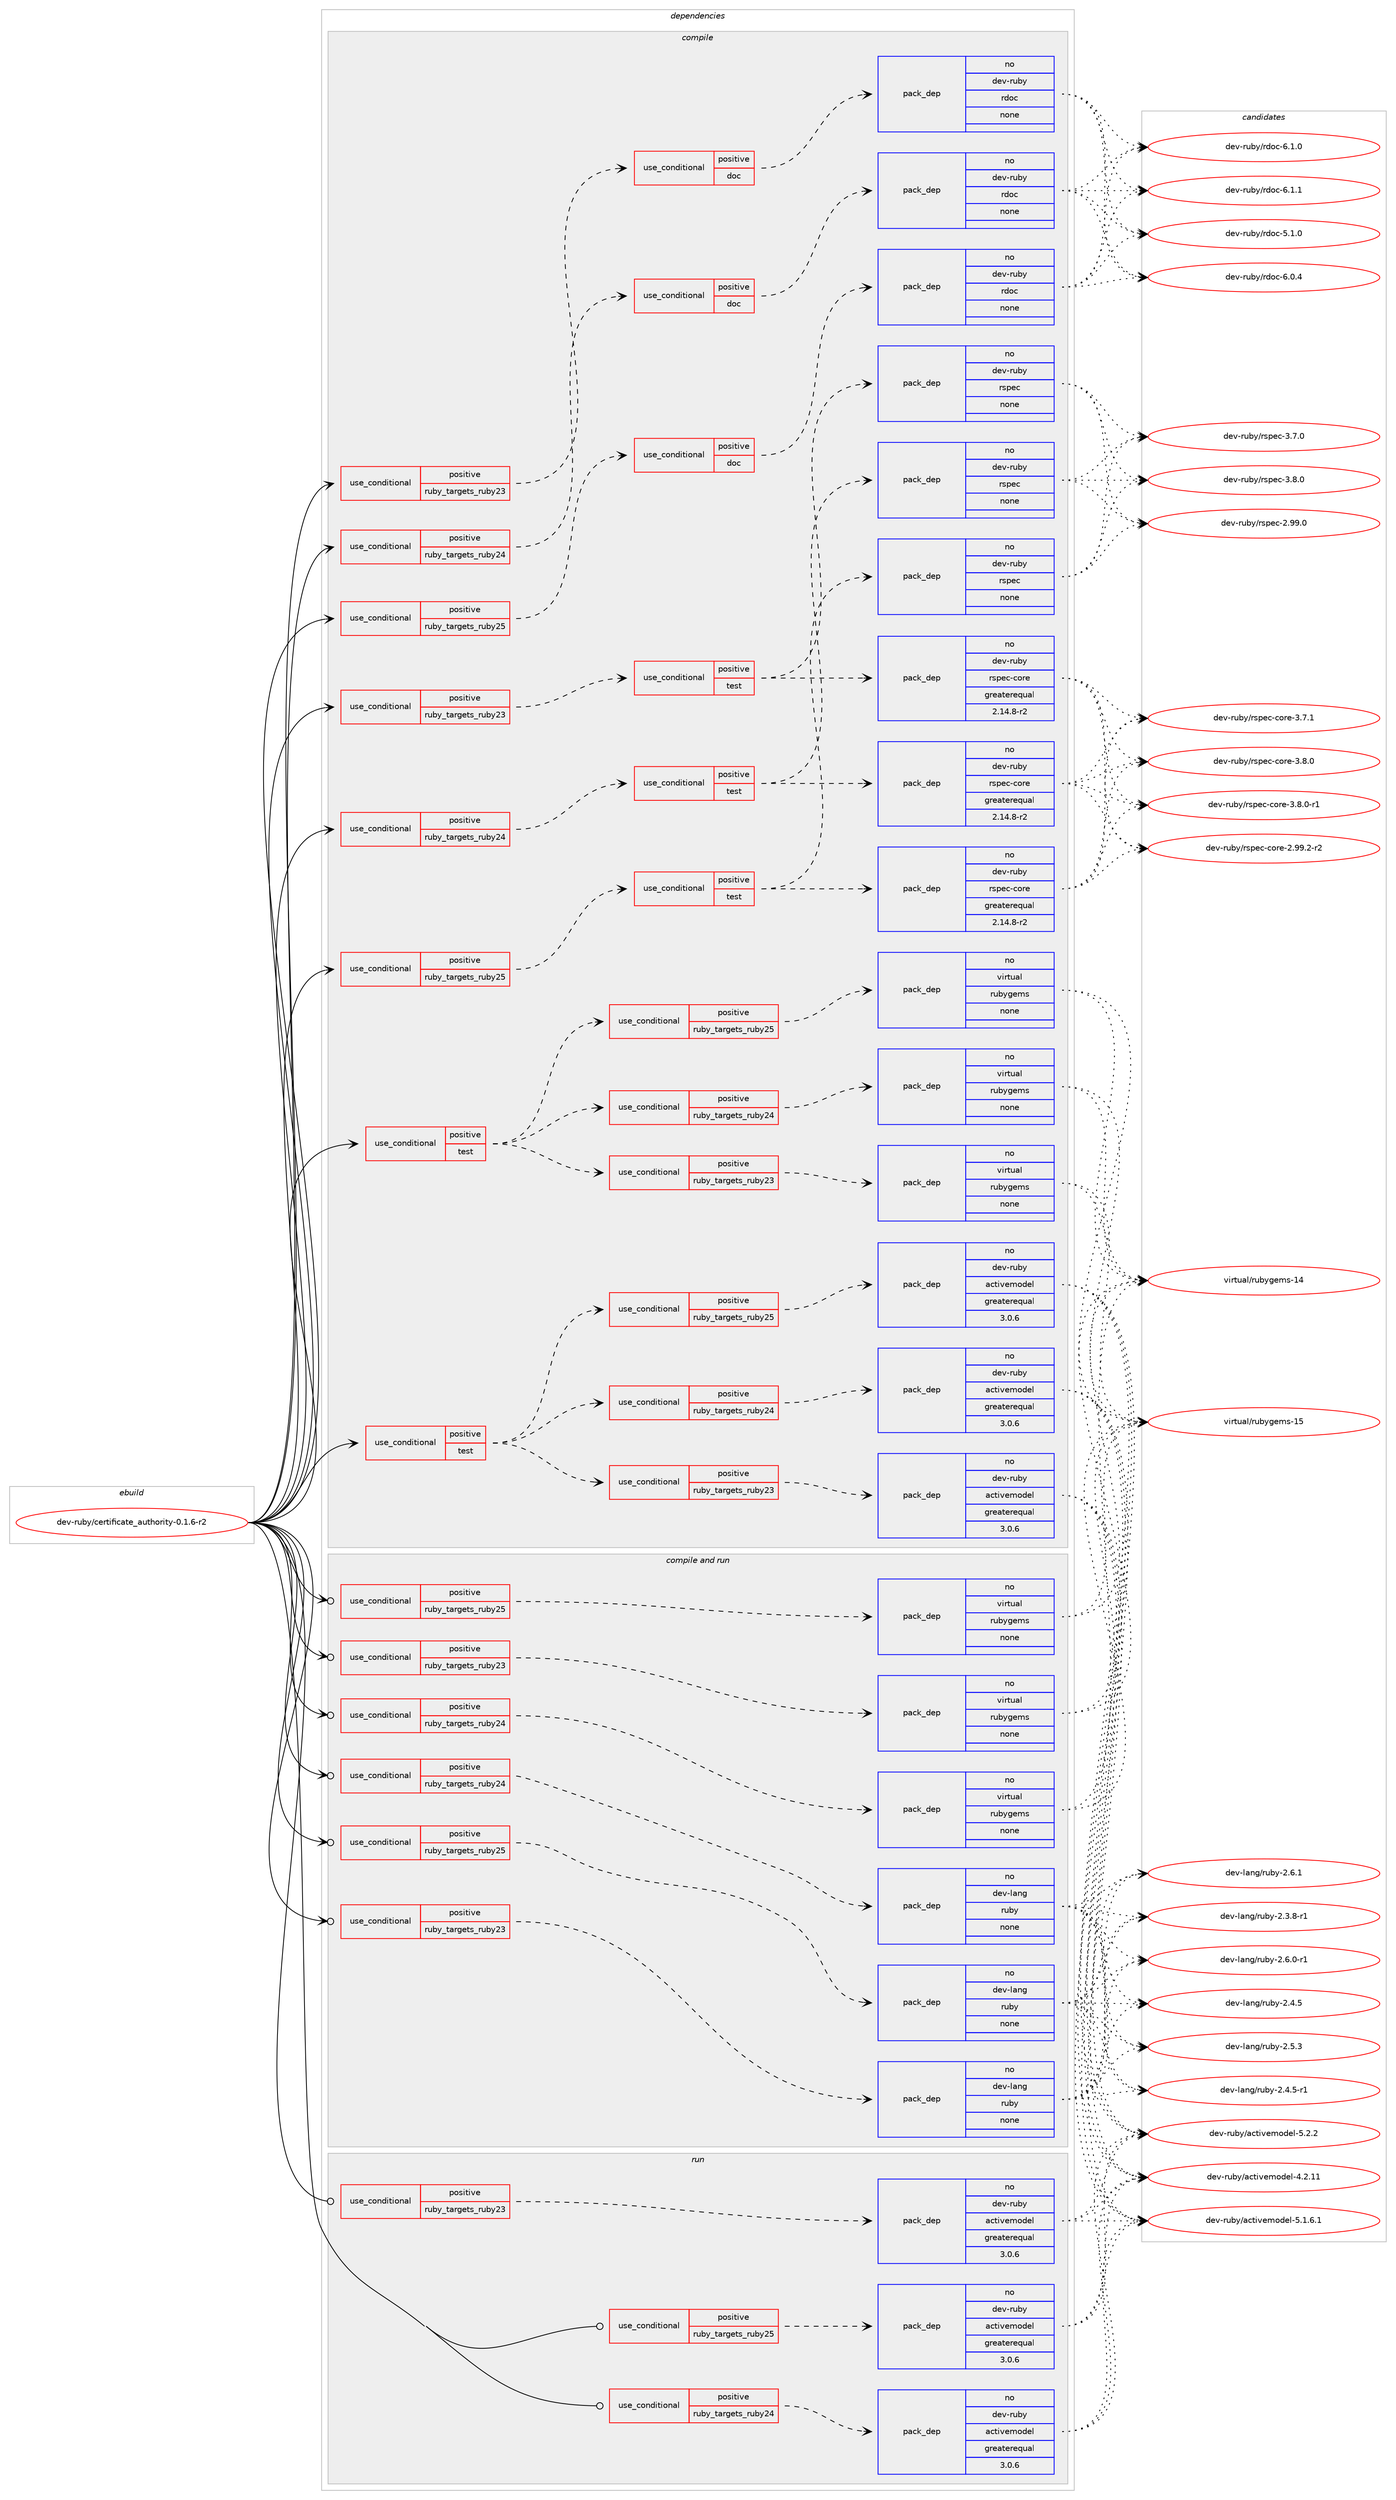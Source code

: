 digraph prolog {

# *************
# Graph options
# *************

newrank=true;
concentrate=true;
compound=true;
graph [rankdir=LR,fontname=Helvetica,fontsize=10,ranksep=1.5];#, ranksep=2.5, nodesep=0.2];
edge  [arrowhead=vee];
node  [fontname=Helvetica,fontsize=10];

# **********
# The ebuild
# **********

subgraph cluster_leftcol {
color=gray;
rank=same;
label=<<i>ebuild</i>>;
id [label="dev-ruby/certificate_authority-0.1.6-r2", color=red, width=4, href="../dev-ruby/certificate_authority-0.1.6-r2.svg"];
}

# ****************
# The dependencies
# ****************

subgraph cluster_midcol {
color=gray;
label=<<i>dependencies</i>>;
subgraph cluster_compile {
fillcolor="#eeeeee";
style=filled;
label=<<i>compile</i>>;
subgraph cond396078 {
dependency1486409 [label=<<TABLE BORDER="0" CELLBORDER="1" CELLSPACING="0" CELLPADDING="4"><TR><TD ROWSPAN="3" CELLPADDING="10">use_conditional</TD></TR><TR><TD>positive</TD></TR><TR><TD>ruby_targets_ruby23</TD></TR></TABLE>>, shape=none, color=red];
subgraph cond396079 {
dependency1486410 [label=<<TABLE BORDER="0" CELLBORDER="1" CELLSPACING="0" CELLPADDING="4"><TR><TD ROWSPAN="3" CELLPADDING="10">use_conditional</TD></TR><TR><TD>positive</TD></TR><TR><TD>doc</TD></TR></TABLE>>, shape=none, color=red];
subgraph pack1066887 {
dependency1486411 [label=<<TABLE BORDER="0" CELLBORDER="1" CELLSPACING="0" CELLPADDING="4" WIDTH="220"><TR><TD ROWSPAN="6" CELLPADDING="30">pack_dep</TD></TR><TR><TD WIDTH="110">no</TD></TR><TR><TD>dev-ruby</TD></TR><TR><TD>rdoc</TD></TR><TR><TD>none</TD></TR><TR><TD></TD></TR></TABLE>>, shape=none, color=blue];
}
dependency1486410:e -> dependency1486411:w [weight=20,style="dashed",arrowhead="vee"];
}
dependency1486409:e -> dependency1486410:w [weight=20,style="dashed",arrowhead="vee"];
}
id:e -> dependency1486409:w [weight=20,style="solid",arrowhead="vee"];
subgraph cond396080 {
dependency1486412 [label=<<TABLE BORDER="0" CELLBORDER="1" CELLSPACING="0" CELLPADDING="4"><TR><TD ROWSPAN="3" CELLPADDING="10">use_conditional</TD></TR><TR><TD>positive</TD></TR><TR><TD>ruby_targets_ruby23</TD></TR></TABLE>>, shape=none, color=red];
subgraph cond396081 {
dependency1486413 [label=<<TABLE BORDER="0" CELLBORDER="1" CELLSPACING="0" CELLPADDING="4"><TR><TD ROWSPAN="3" CELLPADDING="10">use_conditional</TD></TR><TR><TD>positive</TD></TR><TR><TD>test</TD></TR></TABLE>>, shape=none, color=red];
subgraph pack1066888 {
dependency1486414 [label=<<TABLE BORDER="0" CELLBORDER="1" CELLSPACING="0" CELLPADDING="4" WIDTH="220"><TR><TD ROWSPAN="6" CELLPADDING="30">pack_dep</TD></TR><TR><TD WIDTH="110">no</TD></TR><TR><TD>dev-ruby</TD></TR><TR><TD>rspec</TD></TR><TR><TD>none</TD></TR><TR><TD></TD></TR></TABLE>>, shape=none, color=blue];
}
dependency1486413:e -> dependency1486414:w [weight=20,style="dashed",arrowhead="vee"];
subgraph pack1066889 {
dependency1486415 [label=<<TABLE BORDER="0" CELLBORDER="1" CELLSPACING="0" CELLPADDING="4" WIDTH="220"><TR><TD ROWSPAN="6" CELLPADDING="30">pack_dep</TD></TR><TR><TD WIDTH="110">no</TD></TR><TR><TD>dev-ruby</TD></TR><TR><TD>rspec-core</TD></TR><TR><TD>greaterequal</TD></TR><TR><TD>2.14.8-r2</TD></TR></TABLE>>, shape=none, color=blue];
}
dependency1486413:e -> dependency1486415:w [weight=20,style="dashed",arrowhead="vee"];
}
dependency1486412:e -> dependency1486413:w [weight=20,style="dashed",arrowhead="vee"];
}
id:e -> dependency1486412:w [weight=20,style="solid",arrowhead="vee"];
subgraph cond396082 {
dependency1486416 [label=<<TABLE BORDER="0" CELLBORDER="1" CELLSPACING="0" CELLPADDING="4"><TR><TD ROWSPAN="3" CELLPADDING="10">use_conditional</TD></TR><TR><TD>positive</TD></TR><TR><TD>ruby_targets_ruby24</TD></TR></TABLE>>, shape=none, color=red];
subgraph cond396083 {
dependency1486417 [label=<<TABLE BORDER="0" CELLBORDER="1" CELLSPACING="0" CELLPADDING="4"><TR><TD ROWSPAN="3" CELLPADDING="10">use_conditional</TD></TR><TR><TD>positive</TD></TR><TR><TD>doc</TD></TR></TABLE>>, shape=none, color=red];
subgraph pack1066890 {
dependency1486418 [label=<<TABLE BORDER="0" CELLBORDER="1" CELLSPACING="0" CELLPADDING="4" WIDTH="220"><TR><TD ROWSPAN="6" CELLPADDING="30">pack_dep</TD></TR><TR><TD WIDTH="110">no</TD></TR><TR><TD>dev-ruby</TD></TR><TR><TD>rdoc</TD></TR><TR><TD>none</TD></TR><TR><TD></TD></TR></TABLE>>, shape=none, color=blue];
}
dependency1486417:e -> dependency1486418:w [weight=20,style="dashed",arrowhead="vee"];
}
dependency1486416:e -> dependency1486417:w [weight=20,style="dashed",arrowhead="vee"];
}
id:e -> dependency1486416:w [weight=20,style="solid",arrowhead="vee"];
subgraph cond396084 {
dependency1486419 [label=<<TABLE BORDER="0" CELLBORDER="1" CELLSPACING="0" CELLPADDING="4"><TR><TD ROWSPAN="3" CELLPADDING="10">use_conditional</TD></TR><TR><TD>positive</TD></TR><TR><TD>ruby_targets_ruby24</TD></TR></TABLE>>, shape=none, color=red];
subgraph cond396085 {
dependency1486420 [label=<<TABLE BORDER="0" CELLBORDER="1" CELLSPACING="0" CELLPADDING="4"><TR><TD ROWSPAN="3" CELLPADDING="10">use_conditional</TD></TR><TR><TD>positive</TD></TR><TR><TD>test</TD></TR></TABLE>>, shape=none, color=red];
subgraph pack1066891 {
dependency1486421 [label=<<TABLE BORDER="0" CELLBORDER="1" CELLSPACING="0" CELLPADDING="4" WIDTH="220"><TR><TD ROWSPAN="6" CELLPADDING="30">pack_dep</TD></TR><TR><TD WIDTH="110">no</TD></TR><TR><TD>dev-ruby</TD></TR><TR><TD>rspec</TD></TR><TR><TD>none</TD></TR><TR><TD></TD></TR></TABLE>>, shape=none, color=blue];
}
dependency1486420:e -> dependency1486421:w [weight=20,style="dashed",arrowhead="vee"];
subgraph pack1066892 {
dependency1486422 [label=<<TABLE BORDER="0" CELLBORDER="1" CELLSPACING="0" CELLPADDING="4" WIDTH="220"><TR><TD ROWSPAN="6" CELLPADDING="30">pack_dep</TD></TR><TR><TD WIDTH="110">no</TD></TR><TR><TD>dev-ruby</TD></TR><TR><TD>rspec-core</TD></TR><TR><TD>greaterequal</TD></TR><TR><TD>2.14.8-r2</TD></TR></TABLE>>, shape=none, color=blue];
}
dependency1486420:e -> dependency1486422:w [weight=20,style="dashed",arrowhead="vee"];
}
dependency1486419:e -> dependency1486420:w [weight=20,style="dashed",arrowhead="vee"];
}
id:e -> dependency1486419:w [weight=20,style="solid",arrowhead="vee"];
subgraph cond396086 {
dependency1486423 [label=<<TABLE BORDER="0" CELLBORDER="1" CELLSPACING="0" CELLPADDING="4"><TR><TD ROWSPAN="3" CELLPADDING="10">use_conditional</TD></TR><TR><TD>positive</TD></TR><TR><TD>ruby_targets_ruby25</TD></TR></TABLE>>, shape=none, color=red];
subgraph cond396087 {
dependency1486424 [label=<<TABLE BORDER="0" CELLBORDER="1" CELLSPACING="0" CELLPADDING="4"><TR><TD ROWSPAN="3" CELLPADDING="10">use_conditional</TD></TR><TR><TD>positive</TD></TR><TR><TD>doc</TD></TR></TABLE>>, shape=none, color=red];
subgraph pack1066893 {
dependency1486425 [label=<<TABLE BORDER="0" CELLBORDER="1" CELLSPACING="0" CELLPADDING="4" WIDTH="220"><TR><TD ROWSPAN="6" CELLPADDING="30">pack_dep</TD></TR><TR><TD WIDTH="110">no</TD></TR><TR><TD>dev-ruby</TD></TR><TR><TD>rdoc</TD></TR><TR><TD>none</TD></TR><TR><TD></TD></TR></TABLE>>, shape=none, color=blue];
}
dependency1486424:e -> dependency1486425:w [weight=20,style="dashed",arrowhead="vee"];
}
dependency1486423:e -> dependency1486424:w [weight=20,style="dashed",arrowhead="vee"];
}
id:e -> dependency1486423:w [weight=20,style="solid",arrowhead="vee"];
subgraph cond396088 {
dependency1486426 [label=<<TABLE BORDER="0" CELLBORDER="1" CELLSPACING="0" CELLPADDING="4"><TR><TD ROWSPAN="3" CELLPADDING="10">use_conditional</TD></TR><TR><TD>positive</TD></TR><TR><TD>ruby_targets_ruby25</TD></TR></TABLE>>, shape=none, color=red];
subgraph cond396089 {
dependency1486427 [label=<<TABLE BORDER="0" CELLBORDER="1" CELLSPACING="0" CELLPADDING="4"><TR><TD ROWSPAN="3" CELLPADDING="10">use_conditional</TD></TR><TR><TD>positive</TD></TR><TR><TD>test</TD></TR></TABLE>>, shape=none, color=red];
subgraph pack1066894 {
dependency1486428 [label=<<TABLE BORDER="0" CELLBORDER="1" CELLSPACING="0" CELLPADDING="4" WIDTH="220"><TR><TD ROWSPAN="6" CELLPADDING="30">pack_dep</TD></TR><TR><TD WIDTH="110">no</TD></TR><TR><TD>dev-ruby</TD></TR><TR><TD>rspec</TD></TR><TR><TD>none</TD></TR><TR><TD></TD></TR></TABLE>>, shape=none, color=blue];
}
dependency1486427:e -> dependency1486428:w [weight=20,style="dashed",arrowhead="vee"];
subgraph pack1066895 {
dependency1486429 [label=<<TABLE BORDER="0" CELLBORDER="1" CELLSPACING="0" CELLPADDING="4" WIDTH="220"><TR><TD ROWSPAN="6" CELLPADDING="30">pack_dep</TD></TR><TR><TD WIDTH="110">no</TD></TR><TR><TD>dev-ruby</TD></TR><TR><TD>rspec-core</TD></TR><TR><TD>greaterequal</TD></TR><TR><TD>2.14.8-r2</TD></TR></TABLE>>, shape=none, color=blue];
}
dependency1486427:e -> dependency1486429:w [weight=20,style="dashed",arrowhead="vee"];
}
dependency1486426:e -> dependency1486427:w [weight=20,style="dashed",arrowhead="vee"];
}
id:e -> dependency1486426:w [weight=20,style="solid",arrowhead="vee"];
subgraph cond396090 {
dependency1486430 [label=<<TABLE BORDER="0" CELLBORDER="1" CELLSPACING="0" CELLPADDING="4"><TR><TD ROWSPAN="3" CELLPADDING="10">use_conditional</TD></TR><TR><TD>positive</TD></TR><TR><TD>test</TD></TR></TABLE>>, shape=none, color=red];
subgraph cond396091 {
dependency1486431 [label=<<TABLE BORDER="0" CELLBORDER="1" CELLSPACING="0" CELLPADDING="4"><TR><TD ROWSPAN="3" CELLPADDING="10">use_conditional</TD></TR><TR><TD>positive</TD></TR><TR><TD>ruby_targets_ruby23</TD></TR></TABLE>>, shape=none, color=red];
subgraph pack1066896 {
dependency1486432 [label=<<TABLE BORDER="0" CELLBORDER="1" CELLSPACING="0" CELLPADDING="4" WIDTH="220"><TR><TD ROWSPAN="6" CELLPADDING="30">pack_dep</TD></TR><TR><TD WIDTH="110">no</TD></TR><TR><TD>dev-ruby</TD></TR><TR><TD>activemodel</TD></TR><TR><TD>greaterequal</TD></TR><TR><TD>3.0.6</TD></TR></TABLE>>, shape=none, color=blue];
}
dependency1486431:e -> dependency1486432:w [weight=20,style="dashed",arrowhead="vee"];
}
dependency1486430:e -> dependency1486431:w [weight=20,style="dashed",arrowhead="vee"];
subgraph cond396092 {
dependency1486433 [label=<<TABLE BORDER="0" CELLBORDER="1" CELLSPACING="0" CELLPADDING="4"><TR><TD ROWSPAN="3" CELLPADDING="10">use_conditional</TD></TR><TR><TD>positive</TD></TR><TR><TD>ruby_targets_ruby24</TD></TR></TABLE>>, shape=none, color=red];
subgraph pack1066897 {
dependency1486434 [label=<<TABLE BORDER="0" CELLBORDER="1" CELLSPACING="0" CELLPADDING="4" WIDTH="220"><TR><TD ROWSPAN="6" CELLPADDING="30">pack_dep</TD></TR><TR><TD WIDTH="110">no</TD></TR><TR><TD>dev-ruby</TD></TR><TR><TD>activemodel</TD></TR><TR><TD>greaterequal</TD></TR><TR><TD>3.0.6</TD></TR></TABLE>>, shape=none, color=blue];
}
dependency1486433:e -> dependency1486434:w [weight=20,style="dashed",arrowhead="vee"];
}
dependency1486430:e -> dependency1486433:w [weight=20,style="dashed",arrowhead="vee"];
subgraph cond396093 {
dependency1486435 [label=<<TABLE BORDER="0" CELLBORDER="1" CELLSPACING="0" CELLPADDING="4"><TR><TD ROWSPAN="3" CELLPADDING="10">use_conditional</TD></TR><TR><TD>positive</TD></TR><TR><TD>ruby_targets_ruby25</TD></TR></TABLE>>, shape=none, color=red];
subgraph pack1066898 {
dependency1486436 [label=<<TABLE BORDER="0" CELLBORDER="1" CELLSPACING="0" CELLPADDING="4" WIDTH="220"><TR><TD ROWSPAN="6" CELLPADDING="30">pack_dep</TD></TR><TR><TD WIDTH="110">no</TD></TR><TR><TD>dev-ruby</TD></TR><TR><TD>activemodel</TD></TR><TR><TD>greaterequal</TD></TR><TR><TD>3.0.6</TD></TR></TABLE>>, shape=none, color=blue];
}
dependency1486435:e -> dependency1486436:w [weight=20,style="dashed",arrowhead="vee"];
}
dependency1486430:e -> dependency1486435:w [weight=20,style="dashed",arrowhead="vee"];
}
id:e -> dependency1486430:w [weight=20,style="solid",arrowhead="vee"];
subgraph cond396094 {
dependency1486437 [label=<<TABLE BORDER="0" CELLBORDER="1" CELLSPACING="0" CELLPADDING="4"><TR><TD ROWSPAN="3" CELLPADDING="10">use_conditional</TD></TR><TR><TD>positive</TD></TR><TR><TD>test</TD></TR></TABLE>>, shape=none, color=red];
subgraph cond396095 {
dependency1486438 [label=<<TABLE BORDER="0" CELLBORDER="1" CELLSPACING="0" CELLPADDING="4"><TR><TD ROWSPAN="3" CELLPADDING="10">use_conditional</TD></TR><TR><TD>positive</TD></TR><TR><TD>ruby_targets_ruby23</TD></TR></TABLE>>, shape=none, color=red];
subgraph pack1066899 {
dependency1486439 [label=<<TABLE BORDER="0" CELLBORDER="1" CELLSPACING="0" CELLPADDING="4" WIDTH="220"><TR><TD ROWSPAN="6" CELLPADDING="30">pack_dep</TD></TR><TR><TD WIDTH="110">no</TD></TR><TR><TD>virtual</TD></TR><TR><TD>rubygems</TD></TR><TR><TD>none</TD></TR><TR><TD></TD></TR></TABLE>>, shape=none, color=blue];
}
dependency1486438:e -> dependency1486439:w [weight=20,style="dashed",arrowhead="vee"];
}
dependency1486437:e -> dependency1486438:w [weight=20,style="dashed",arrowhead="vee"];
subgraph cond396096 {
dependency1486440 [label=<<TABLE BORDER="0" CELLBORDER="1" CELLSPACING="0" CELLPADDING="4"><TR><TD ROWSPAN="3" CELLPADDING="10">use_conditional</TD></TR><TR><TD>positive</TD></TR><TR><TD>ruby_targets_ruby24</TD></TR></TABLE>>, shape=none, color=red];
subgraph pack1066900 {
dependency1486441 [label=<<TABLE BORDER="0" CELLBORDER="1" CELLSPACING="0" CELLPADDING="4" WIDTH="220"><TR><TD ROWSPAN="6" CELLPADDING="30">pack_dep</TD></TR><TR><TD WIDTH="110">no</TD></TR><TR><TD>virtual</TD></TR><TR><TD>rubygems</TD></TR><TR><TD>none</TD></TR><TR><TD></TD></TR></TABLE>>, shape=none, color=blue];
}
dependency1486440:e -> dependency1486441:w [weight=20,style="dashed",arrowhead="vee"];
}
dependency1486437:e -> dependency1486440:w [weight=20,style="dashed",arrowhead="vee"];
subgraph cond396097 {
dependency1486442 [label=<<TABLE BORDER="0" CELLBORDER="1" CELLSPACING="0" CELLPADDING="4"><TR><TD ROWSPAN="3" CELLPADDING="10">use_conditional</TD></TR><TR><TD>positive</TD></TR><TR><TD>ruby_targets_ruby25</TD></TR></TABLE>>, shape=none, color=red];
subgraph pack1066901 {
dependency1486443 [label=<<TABLE BORDER="0" CELLBORDER="1" CELLSPACING="0" CELLPADDING="4" WIDTH="220"><TR><TD ROWSPAN="6" CELLPADDING="30">pack_dep</TD></TR><TR><TD WIDTH="110">no</TD></TR><TR><TD>virtual</TD></TR><TR><TD>rubygems</TD></TR><TR><TD>none</TD></TR><TR><TD></TD></TR></TABLE>>, shape=none, color=blue];
}
dependency1486442:e -> dependency1486443:w [weight=20,style="dashed",arrowhead="vee"];
}
dependency1486437:e -> dependency1486442:w [weight=20,style="dashed",arrowhead="vee"];
}
id:e -> dependency1486437:w [weight=20,style="solid",arrowhead="vee"];
}
subgraph cluster_compileandrun {
fillcolor="#eeeeee";
style=filled;
label=<<i>compile and run</i>>;
subgraph cond396098 {
dependency1486444 [label=<<TABLE BORDER="0" CELLBORDER="1" CELLSPACING="0" CELLPADDING="4"><TR><TD ROWSPAN="3" CELLPADDING="10">use_conditional</TD></TR><TR><TD>positive</TD></TR><TR><TD>ruby_targets_ruby23</TD></TR></TABLE>>, shape=none, color=red];
subgraph pack1066902 {
dependency1486445 [label=<<TABLE BORDER="0" CELLBORDER="1" CELLSPACING="0" CELLPADDING="4" WIDTH="220"><TR><TD ROWSPAN="6" CELLPADDING="30">pack_dep</TD></TR><TR><TD WIDTH="110">no</TD></TR><TR><TD>dev-lang</TD></TR><TR><TD>ruby</TD></TR><TR><TD>none</TD></TR><TR><TD></TD></TR></TABLE>>, shape=none, color=blue];
}
dependency1486444:e -> dependency1486445:w [weight=20,style="dashed",arrowhead="vee"];
}
id:e -> dependency1486444:w [weight=20,style="solid",arrowhead="odotvee"];
subgraph cond396099 {
dependency1486446 [label=<<TABLE BORDER="0" CELLBORDER="1" CELLSPACING="0" CELLPADDING="4"><TR><TD ROWSPAN="3" CELLPADDING="10">use_conditional</TD></TR><TR><TD>positive</TD></TR><TR><TD>ruby_targets_ruby23</TD></TR></TABLE>>, shape=none, color=red];
subgraph pack1066903 {
dependency1486447 [label=<<TABLE BORDER="0" CELLBORDER="1" CELLSPACING="0" CELLPADDING="4" WIDTH="220"><TR><TD ROWSPAN="6" CELLPADDING="30">pack_dep</TD></TR><TR><TD WIDTH="110">no</TD></TR><TR><TD>virtual</TD></TR><TR><TD>rubygems</TD></TR><TR><TD>none</TD></TR><TR><TD></TD></TR></TABLE>>, shape=none, color=blue];
}
dependency1486446:e -> dependency1486447:w [weight=20,style="dashed",arrowhead="vee"];
}
id:e -> dependency1486446:w [weight=20,style="solid",arrowhead="odotvee"];
subgraph cond396100 {
dependency1486448 [label=<<TABLE BORDER="0" CELLBORDER="1" CELLSPACING="0" CELLPADDING="4"><TR><TD ROWSPAN="3" CELLPADDING="10">use_conditional</TD></TR><TR><TD>positive</TD></TR><TR><TD>ruby_targets_ruby24</TD></TR></TABLE>>, shape=none, color=red];
subgraph pack1066904 {
dependency1486449 [label=<<TABLE BORDER="0" CELLBORDER="1" CELLSPACING="0" CELLPADDING="4" WIDTH="220"><TR><TD ROWSPAN="6" CELLPADDING="30">pack_dep</TD></TR><TR><TD WIDTH="110">no</TD></TR><TR><TD>dev-lang</TD></TR><TR><TD>ruby</TD></TR><TR><TD>none</TD></TR><TR><TD></TD></TR></TABLE>>, shape=none, color=blue];
}
dependency1486448:e -> dependency1486449:w [weight=20,style="dashed",arrowhead="vee"];
}
id:e -> dependency1486448:w [weight=20,style="solid",arrowhead="odotvee"];
subgraph cond396101 {
dependency1486450 [label=<<TABLE BORDER="0" CELLBORDER="1" CELLSPACING="0" CELLPADDING="4"><TR><TD ROWSPAN="3" CELLPADDING="10">use_conditional</TD></TR><TR><TD>positive</TD></TR><TR><TD>ruby_targets_ruby24</TD></TR></TABLE>>, shape=none, color=red];
subgraph pack1066905 {
dependency1486451 [label=<<TABLE BORDER="0" CELLBORDER="1" CELLSPACING="0" CELLPADDING="4" WIDTH="220"><TR><TD ROWSPAN="6" CELLPADDING="30">pack_dep</TD></TR><TR><TD WIDTH="110">no</TD></TR><TR><TD>virtual</TD></TR><TR><TD>rubygems</TD></TR><TR><TD>none</TD></TR><TR><TD></TD></TR></TABLE>>, shape=none, color=blue];
}
dependency1486450:e -> dependency1486451:w [weight=20,style="dashed",arrowhead="vee"];
}
id:e -> dependency1486450:w [weight=20,style="solid",arrowhead="odotvee"];
subgraph cond396102 {
dependency1486452 [label=<<TABLE BORDER="0" CELLBORDER="1" CELLSPACING="0" CELLPADDING="4"><TR><TD ROWSPAN="3" CELLPADDING="10">use_conditional</TD></TR><TR><TD>positive</TD></TR><TR><TD>ruby_targets_ruby25</TD></TR></TABLE>>, shape=none, color=red];
subgraph pack1066906 {
dependency1486453 [label=<<TABLE BORDER="0" CELLBORDER="1" CELLSPACING="0" CELLPADDING="4" WIDTH="220"><TR><TD ROWSPAN="6" CELLPADDING="30">pack_dep</TD></TR><TR><TD WIDTH="110">no</TD></TR><TR><TD>dev-lang</TD></TR><TR><TD>ruby</TD></TR><TR><TD>none</TD></TR><TR><TD></TD></TR></TABLE>>, shape=none, color=blue];
}
dependency1486452:e -> dependency1486453:w [weight=20,style="dashed",arrowhead="vee"];
}
id:e -> dependency1486452:w [weight=20,style="solid",arrowhead="odotvee"];
subgraph cond396103 {
dependency1486454 [label=<<TABLE BORDER="0" CELLBORDER="1" CELLSPACING="0" CELLPADDING="4"><TR><TD ROWSPAN="3" CELLPADDING="10">use_conditional</TD></TR><TR><TD>positive</TD></TR><TR><TD>ruby_targets_ruby25</TD></TR></TABLE>>, shape=none, color=red];
subgraph pack1066907 {
dependency1486455 [label=<<TABLE BORDER="0" CELLBORDER="1" CELLSPACING="0" CELLPADDING="4" WIDTH="220"><TR><TD ROWSPAN="6" CELLPADDING="30">pack_dep</TD></TR><TR><TD WIDTH="110">no</TD></TR><TR><TD>virtual</TD></TR><TR><TD>rubygems</TD></TR><TR><TD>none</TD></TR><TR><TD></TD></TR></TABLE>>, shape=none, color=blue];
}
dependency1486454:e -> dependency1486455:w [weight=20,style="dashed",arrowhead="vee"];
}
id:e -> dependency1486454:w [weight=20,style="solid",arrowhead="odotvee"];
}
subgraph cluster_run {
fillcolor="#eeeeee";
style=filled;
label=<<i>run</i>>;
subgraph cond396104 {
dependency1486456 [label=<<TABLE BORDER="0" CELLBORDER="1" CELLSPACING="0" CELLPADDING="4"><TR><TD ROWSPAN="3" CELLPADDING="10">use_conditional</TD></TR><TR><TD>positive</TD></TR><TR><TD>ruby_targets_ruby23</TD></TR></TABLE>>, shape=none, color=red];
subgraph pack1066908 {
dependency1486457 [label=<<TABLE BORDER="0" CELLBORDER="1" CELLSPACING="0" CELLPADDING="4" WIDTH="220"><TR><TD ROWSPAN="6" CELLPADDING="30">pack_dep</TD></TR><TR><TD WIDTH="110">no</TD></TR><TR><TD>dev-ruby</TD></TR><TR><TD>activemodel</TD></TR><TR><TD>greaterequal</TD></TR><TR><TD>3.0.6</TD></TR></TABLE>>, shape=none, color=blue];
}
dependency1486456:e -> dependency1486457:w [weight=20,style="dashed",arrowhead="vee"];
}
id:e -> dependency1486456:w [weight=20,style="solid",arrowhead="odot"];
subgraph cond396105 {
dependency1486458 [label=<<TABLE BORDER="0" CELLBORDER="1" CELLSPACING="0" CELLPADDING="4"><TR><TD ROWSPAN="3" CELLPADDING="10">use_conditional</TD></TR><TR><TD>positive</TD></TR><TR><TD>ruby_targets_ruby24</TD></TR></TABLE>>, shape=none, color=red];
subgraph pack1066909 {
dependency1486459 [label=<<TABLE BORDER="0" CELLBORDER="1" CELLSPACING="0" CELLPADDING="4" WIDTH="220"><TR><TD ROWSPAN="6" CELLPADDING="30">pack_dep</TD></TR><TR><TD WIDTH="110">no</TD></TR><TR><TD>dev-ruby</TD></TR><TR><TD>activemodel</TD></TR><TR><TD>greaterequal</TD></TR><TR><TD>3.0.6</TD></TR></TABLE>>, shape=none, color=blue];
}
dependency1486458:e -> dependency1486459:w [weight=20,style="dashed",arrowhead="vee"];
}
id:e -> dependency1486458:w [weight=20,style="solid",arrowhead="odot"];
subgraph cond396106 {
dependency1486460 [label=<<TABLE BORDER="0" CELLBORDER="1" CELLSPACING="0" CELLPADDING="4"><TR><TD ROWSPAN="3" CELLPADDING="10">use_conditional</TD></TR><TR><TD>positive</TD></TR><TR><TD>ruby_targets_ruby25</TD></TR></TABLE>>, shape=none, color=red];
subgraph pack1066910 {
dependency1486461 [label=<<TABLE BORDER="0" CELLBORDER="1" CELLSPACING="0" CELLPADDING="4" WIDTH="220"><TR><TD ROWSPAN="6" CELLPADDING="30">pack_dep</TD></TR><TR><TD WIDTH="110">no</TD></TR><TR><TD>dev-ruby</TD></TR><TR><TD>activemodel</TD></TR><TR><TD>greaterequal</TD></TR><TR><TD>3.0.6</TD></TR></TABLE>>, shape=none, color=blue];
}
dependency1486460:e -> dependency1486461:w [weight=20,style="dashed",arrowhead="vee"];
}
id:e -> dependency1486460:w [weight=20,style="solid",arrowhead="odot"];
}
}

# **************
# The candidates
# **************

subgraph cluster_choices {
rank=same;
color=gray;
label=<<i>candidates</i>>;

subgraph choice1066887 {
color=black;
nodesep=1;
choice10010111845114117981214711410011199455346494648 [label="dev-ruby/rdoc-5.1.0", color=red, width=4,href="../dev-ruby/rdoc-5.1.0.svg"];
choice10010111845114117981214711410011199455446484652 [label="dev-ruby/rdoc-6.0.4", color=red, width=4,href="../dev-ruby/rdoc-6.0.4.svg"];
choice10010111845114117981214711410011199455446494648 [label="dev-ruby/rdoc-6.1.0", color=red, width=4,href="../dev-ruby/rdoc-6.1.0.svg"];
choice10010111845114117981214711410011199455446494649 [label="dev-ruby/rdoc-6.1.1", color=red, width=4,href="../dev-ruby/rdoc-6.1.1.svg"];
dependency1486411:e -> choice10010111845114117981214711410011199455346494648:w [style=dotted,weight="100"];
dependency1486411:e -> choice10010111845114117981214711410011199455446484652:w [style=dotted,weight="100"];
dependency1486411:e -> choice10010111845114117981214711410011199455446494648:w [style=dotted,weight="100"];
dependency1486411:e -> choice10010111845114117981214711410011199455446494649:w [style=dotted,weight="100"];
}
subgraph choice1066888 {
color=black;
nodesep=1;
choice1001011184511411798121471141151121019945504657574648 [label="dev-ruby/rspec-2.99.0", color=red, width=4,href="../dev-ruby/rspec-2.99.0.svg"];
choice10010111845114117981214711411511210199455146554648 [label="dev-ruby/rspec-3.7.0", color=red, width=4,href="../dev-ruby/rspec-3.7.0.svg"];
choice10010111845114117981214711411511210199455146564648 [label="dev-ruby/rspec-3.8.0", color=red, width=4,href="../dev-ruby/rspec-3.8.0.svg"];
dependency1486414:e -> choice1001011184511411798121471141151121019945504657574648:w [style=dotted,weight="100"];
dependency1486414:e -> choice10010111845114117981214711411511210199455146554648:w [style=dotted,weight="100"];
dependency1486414:e -> choice10010111845114117981214711411511210199455146564648:w [style=dotted,weight="100"];
}
subgraph choice1066889 {
color=black;
nodesep=1;
choice100101118451141179812147114115112101994599111114101455046575746504511450 [label="dev-ruby/rspec-core-2.99.2-r2", color=red, width=4,href="../dev-ruby/rspec-core-2.99.2-r2.svg"];
choice100101118451141179812147114115112101994599111114101455146554649 [label="dev-ruby/rspec-core-3.7.1", color=red, width=4,href="../dev-ruby/rspec-core-3.7.1.svg"];
choice100101118451141179812147114115112101994599111114101455146564648 [label="dev-ruby/rspec-core-3.8.0", color=red, width=4,href="../dev-ruby/rspec-core-3.8.0.svg"];
choice1001011184511411798121471141151121019945991111141014551465646484511449 [label="dev-ruby/rspec-core-3.8.0-r1", color=red, width=4,href="../dev-ruby/rspec-core-3.8.0-r1.svg"];
dependency1486415:e -> choice100101118451141179812147114115112101994599111114101455046575746504511450:w [style=dotted,weight="100"];
dependency1486415:e -> choice100101118451141179812147114115112101994599111114101455146554649:w [style=dotted,weight="100"];
dependency1486415:e -> choice100101118451141179812147114115112101994599111114101455146564648:w [style=dotted,weight="100"];
dependency1486415:e -> choice1001011184511411798121471141151121019945991111141014551465646484511449:w [style=dotted,weight="100"];
}
subgraph choice1066890 {
color=black;
nodesep=1;
choice10010111845114117981214711410011199455346494648 [label="dev-ruby/rdoc-5.1.0", color=red, width=4,href="../dev-ruby/rdoc-5.1.0.svg"];
choice10010111845114117981214711410011199455446484652 [label="dev-ruby/rdoc-6.0.4", color=red, width=4,href="../dev-ruby/rdoc-6.0.4.svg"];
choice10010111845114117981214711410011199455446494648 [label="dev-ruby/rdoc-6.1.0", color=red, width=4,href="../dev-ruby/rdoc-6.1.0.svg"];
choice10010111845114117981214711410011199455446494649 [label="dev-ruby/rdoc-6.1.1", color=red, width=4,href="../dev-ruby/rdoc-6.1.1.svg"];
dependency1486418:e -> choice10010111845114117981214711410011199455346494648:w [style=dotted,weight="100"];
dependency1486418:e -> choice10010111845114117981214711410011199455446484652:w [style=dotted,weight="100"];
dependency1486418:e -> choice10010111845114117981214711410011199455446494648:w [style=dotted,weight="100"];
dependency1486418:e -> choice10010111845114117981214711410011199455446494649:w [style=dotted,weight="100"];
}
subgraph choice1066891 {
color=black;
nodesep=1;
choice1001011184511411798121471141151121019945504657574648 [label="dev-ruby/rspec-2.99.0", color=red, width=4,href="../dev-ruby/rspec-2.99.0.svg"];
choice10010111845114117981214711411511210199455146554648 [label="dev-ruby/rspec-3.7.0", color=red, width=4,href="../dev-ruby/rspec-3.7.0.svg"];
choice10010111845114117981214711411511210199455146564648 [label="dev-ruby/rspec-3.8.0", color=red, width=4,href="../dev-ruby/rspec-3.8.0.svg"];
dependency1486421:e -> choice1001011184511411798121471141151121019945504657574648:w [style=dotted,weight="100"];
dependency1486421:e -> choice10010111845114117981214711411511210199455146554648:w [style=dotted,weight="100"];
dependency1486421:e -> choice10010111845114117981214711411511210199455146564648:w [style=dotted,weight="100"];
}
subgraph choice1066892 {
color=black;
nodesep=1;
choice100101118451141179812147114115112101994599111114101455046575746504511450 [label="dev-ruby/rspec-core-2.99.2-r2", color=red, width=4,href="../dev-ruby/rspec-core-2.99.2-r2.svg"];
choice100101118451141179812147114115112101994599111114101455146554649 [label="dev-ruby/rspec-core-3.7.1", color=red, width=4,href="../dev-ruby/rspec-core-3.7.1.svg"];
choice100101118451141179812147114115112101994599111114101455146564648 [label="dev-ruby/rspec-core-3.8.0", color=red, width=4,href="../dev-ruby/rspec-core-3.8.0.svg"];
choice1001011184511411798121471141151121019945991111141014551465646484511449 [label="dev-ruby/rspec-core-3.8.0-r1", color=red, width=4,href="../dev-ruby/rspec-core-3.8.0-r1.svg"];
dependency1486422:e -> choice100101118451141179812147114115112101994599111114101455046575746504511450:w [style=dotted,weight="100"];
dependency1486422:e -> choice100101118451141179812147114115112101994599111114101455146554649:w [style=dotted,weight="100"];
dependency1486422:e -> choice100101118451141179812147114115112101994599111114101455146564648:w [style=dotted,weight="100"];
dependency1486422:e -> choice1001011184511411798121471141151121019945991111141014551465646484511449:w [style=dotted,weight="100"];
}
subgraph choice1066893 {
color=black;
nodesep=1;
choice10010111845114117981214711410011199455346494648 [label="dev-ruby/rdoc-5.1.0", color=red, width=4,href="../dev-ruby/rdoc-5.1.0.svg"];
choice10010111845114117981214711410011199455446484652 [label="dev-ruby/rdoc-6.0.4", color=red, width=4,href="../dev-ruby/rdoc-6.0.4.svg"];
choice10010111845114117981214711410011199455446494648 [label="dev-ruby/rdoc-6.1.0", color=red, width=4,href="../dev-ruby/rdoc-6.1.0.svg"];
choice10010111845114117981214711410011199455446494649 [label="dev-ruby/rdoc-6.1.1", color=red, width=4,href="../dev-ruby/rdoc-6.1.1.svg"];
dependency1486425:e -> choice10010111845114117981214711410011199455346494648:w [style=dotted,weight="100"];
dependency1486425:e -> choice10010111845114117981214711410011199455446484652:w [style=dotted,weight="100"];
dependency1486425:e -> choice10010111845114117981214711410011199455446494648:w [style=dotted,weight="100"];
dependency1486425:e -> choice10010111845114117981214711410011199455446494649:w [style=dotted,weight="100"];
}
subgraph choice1066894 {
color=black;
nodesep=1;
choice1001011184511411798121471141151121019945504657574648 [label="dev-ruby/rspec-2.99.0", color=red, width=4,href="../dev-ruby/rspec-2.99.0.svg"];
choice10010111845114117981214711411511210199455146554648 [label="dev-ruby/rspec-3.7.0", color=red, width=4,href="../dev-ruby/rspec-3.7.0.svg"];
choice10010111845114117981214711411511210199455146564648 [label="dev-ruby/rspec-3.8.0", color=red, width=4,href="../dev-ruby/rspec-3.8.0.svg"];
dependency1486428:e -> choice1001011184511411798121471141151121019945504657574648:w [style=dotted,weight="100"];
dependency1486428:e -> choice10010111845114117981214711411511210199455146554648:w [style=dotted,weight="100"];
dependency1486428:e -> choice10010111845114117981214711411511210199455146564648:w [style=dotted,weight="100"];
}
subgraph choice1066895 {
color=black;
nodesep=1;
choice100101118451141179812147114115112101994599111114101455046575746504511450 [label="dev-ruby/rspec-core-2.99.2-r2", color=red, width=4,href="../dev-ruby/rspec-core-2.99.2-r2.svg"];
choice100101118451141179812147114115112101994599111114101455146554649 [label="dev-ruby/rspec-core-3.7.1", color=red, width=4,href="../dev-ruby/rspec-core-3.7.1.svg"];
choice100101118451141179812147114115112101994599111114101455146564648 [label="dev-ruby/rspec-core-3.8.0", color=red, width=4,href="../dev-ruby/rspec-core-3.8.0.svg"];
choice1001011184511411798121471141151121019945991111141014551465646484511449 [label="dev-ruby/rspec-core-3.8.0-r1", color=red, width=4,href="../dev-ruby/rspec-core-3.8.0-r1.svg"];
dependency1486429:e -> choice100101118451141179812147114115112101994599111114101455046575746504511450:w [style=dotted,weight="100"];
dependency1486429:e -> choice100101118451141179812147114115112101994599111114101455146554649:w [style=dotted,weight="100"];
dependency1486429:e -> choice100101118451141179812147114115112101994599111114101455146564648:w [style=dotted,weight="100"];
dependency1486429:e -> choice1001011184511411798121471141151121019945991111141014551465646484511449:w [style=dotted,weight="100"];
}
subgraph choice1066896 {
color=black;
nodesep=1;
choice100101118451141179812147979911610511810110911110010110845524650464949 [label="dev-ruby/activemodel-4.2.11", color=red, width=4,href="../dev-ruby/activemodel-4.2.11.svg"];
choice10010111845114117981214797991161051181011091111001011084553464946544649 [label="dev-ruby/activemodel-5.1.6.1", color=red, width=4,href="../dev-ruby/activemodel-5.1.6.1.svg"];
choice1001011184511411798121479799116105118101109111100101108455346504650 [label="dev-ruby/activemodel-5.2.2", color=red, width=4,href="../dev-ruby/activemodel-5.2.2.svg"];
dependency1486432:e -> choice100101118451141179812147979911610511810110911110010110845524650464949:w [style=dotted,weight="100"];
dependency1486432:e -> choice10010111845114117981214797991161051181011091111001011084553464946544649:w [style=dotted,weight="100"];
dependency1486432:e -> choice1001011184511411798121479799116105118101109111100101108455346504650:w [style=dotted,weight="100"];
}
subgraph choice1066897 {
color=black;
nodesep=1;
choice100101118451141179812147979911610511810110911110010110845524650464949 [label="dev-ruby/activemodel-4.2.11", color=red, width=4,href="../dev-ruby/activemodel-4.2.11.svg"];
choice10010111845114117981214797991161051181011091111001011084553464946544649 [label="dev-ruby/activemodel-5.1.6.1", color=red, width=4,href="../dev-ruby/activemodel-5.1.6.1.svg"];
choice1001011184511411798121479799116105118101109111100101108455346504650 [label="dev-ruby/activemodel-5.2.2", color=red, width=4,href="../dev-ruby/activemodel-5.2.2.svg"];
dependency1486434:e -> choice100101118451141179812147979911610511810110911110010110845524650464949:w [style=dotted,weight="100"];
dependency1486434:e -> choice10010111845114117981214797991161051181011091111001011084553464946544649:w [style=dotted,weight="100"];
dependency1486434:e -> choice1001011184511411798121479799116105118101109111100101108455346504650:w [style=dotted,weight="100"];
}
subgraph choice1066898 {
color=black;
nodesep=1;
choice100101118451141179812147979911610511810110911110010110845524650464949 [label="dev-ruby/activemodel-4.2.11", color=red, width=4,href="../dev-ruby/activemodel-4.2.11.svg"];
choice10010111845114117981214797991161051181011091111001011084553464946544649 [label="dev-ruby/activemodel-5.1.6.1", color=red, width=4,href="../dev-ruby/activemodel-5.1.6.1.svg"];
choice1001011184511411798121479799116105118101109111100101108455346504650 [label="dev-ruby/activemodel-5.2.2", color=red, width=4,href="../dev-ruby/activemodel-5.2.2.svg"];
dependency1486436:e -> choice100101118451141179812147979911610511810110911110010110845524650464949:w [style=dotted,weight="100"];
dependency1486436:e -> choice10010111845114117981214797991161051181011091111001011084553464946544649:w [style=dotted,weight="100"];
dependency1486436:e -> choice1001011184511411798121479799116105118101109111100101108455346504650:w [style=dotted,weight="100"];
}
subgraph choice1066899 {
color=black;
nodesep=1;
choice118105114116117971084711411798121103101109115454952 [label="virtual/rubygems-14", color=red, width=4,href="../virtual/rubygems-14.svg"];
choice118105114116117971084711411798121103101109115454953 [label="virtual/rubygems-15", color=red, width=4,href="../virtual/rubygems-15.svg"];
dependency1486439:e -> choice118105114116117971084711411798121103101109115454952:w [style=dotted,weight="100"];
dependency1486439:e -> choice118105114116117971084711411798121103101109115454953:w [style=dotted,weight="100"];
}
subgraph choice1066900 {
color=black;
nodesep=1;
choice118105114116117971084711411798121103101109115454952 [label="virtual/rubygems-14", color=red, width=4,href="../virtual/rubygems-14.svg"];
choice118105114116117971084711411798121103101109115454953 [label="virtual/rubygems-15", color=red, width=4,href="../virtual/rubygems-15.svg"];
dependency1486441:e -> choice118105114116117971084711411798121103101109115454952:w [style=dotted,weight="100"];
dependency1486441:e -> choice118105114116117971084711411798121103101109115454953:w [style=dotted,weight="100"];
}
subgraph choice1066901 {
color=black;
nodesep=1;
choice118105114116117971084711411798121103101109115454952 [label="virtual/rubygems-14", color=red, width=4,href="../virtual/rubygems-14.svg"];
choice118105114116117971084711411798121103101109115454953 [label="virtual/rubygems-15", color=red, width=4,href="../virtual/rubygems-15.svg"];
dependency1486443:e -> choice118105114116117971084711411798121103101109115454952:w [style=dotted,weight="100"];
dependency1486443:e -> choice118105114116117971084711411798121103101109115454953:w [style=dotted,weight="100"];
}
subgraph choice1066902 {
color=black;
nodesep=1;
choice100101118451089711010347114117981214550465146564511449 [label="dev-lang/ruby-2.3.8-r1", color=red, width=4,href="../dev-lang/ruby-2.3.8-r1.svg"];
choice10010111845108971101034711411798121455046524653 [label="dev-lang/ruby-2.4.5", color=red, width=4,href="../dev-lang/ruby-2.4.5.svg"];
choice100101118451089711010347114117981214550465246534511449 [label="dev-lang/ruby-2.4.5-r1", color=red, width=4,href="../dev-lang/ruby-2.4.5-r1.svg"];
choice10010111845108971101034711411798121455046534651 [label="dev-lang/ruby-2.5.3", color=red, width=4,href="../dev-lang/ruby-2.5.3.svg"];
choice100101118451089711010347114117981214550465446484511449 [label="dev-lang/ruby-2.6.0-r1", color=red, width=4,href="../dev-lang/ruby-2.6.0-r1.svg"];
choice10010111845108971101034711411798121455046544649 [label="dev-lang/ruby-2.6.1", color=red, width=4,href="../dev-lang/ruby-2.6.1.svg"];
dependency1486445:e -> choice100101118451089711010347114117981214550465146564511449:w [style=dotted,weight="100"];
dependency1486445:e -> choice10010111845108971101034711411798121455046524653:w [style=dotted,weight="100"];
dependency1486445:e -> choice100101118451089711010347114117981214550465246534511449:w [style=dotted,weight="100"];
dependency1486445:e -> choice10010111845108971101034711411798121455046534651:w [style=dotted,weight="100"];
dependency1486445:e -> choice100101118451089711010347114117981214550465446484511449:w [style=dotted,weight="100"];
dependency1486445:e -> choice10010111845108971101034711411798121455046544649:w [style=dotted,weight="100"];
}
subgraph choice1066903 {
color=black;
nodesep=1;
choice118105114116117971084711411798121103101109115454952 [label="virtual/rubygems-14", color=red, width=4,href="../virtual/rubygems-14.svg"];
choice118105114116117971084711411798121103101109115454953 [label="virtual/rubygems-15", color=red, width=4,href="../virtual/rubygems-15.svg"];
dependency1486447:e -> choice118105114116117971084711411798121103101109115454952:w [style=dotted,weight="100"];
dependency1486447:e -> choice118105114116117971084711411798121103101109115454953:w [style=dotted,weight="100"];
}
subgraph choice1066904 {
color=black;
nodesep=1;
choice100101118451089711010347114117981214550465146564511449 [label="dev-lang/ruby-2.3.8-r1", color=red, width=4,href="../dev-lang/ruby-2.3.8-r1.svg"];
choice10010111845108971101034711411798121455046524653 [label="dev-lang/ruby-2.4.5", color=red, width=4,href="../dev-lang/ruby-2.4.5.svg"];
choice100101118451089711010347114117981214550465246534511449 [label="dev-lang/ruby-2.4.5-r1", color=red, width=4,href="../dev-lang/ruby-2.4.5-r1.svg"];
choice10010111845108971101034711411798121455046534651 [label="dev-lang/ruby-2.5.3", color=red, width=4,href="../dev-lang/ruby-2.5.3.svg"];
choice100101118451089711010347114117981214550465446484511449 [label="dev-lang/ruby-2.6.0-r1", color=red, width=4,href="../dev-lang/ruby-2.6.0-r1.svg"];
choice10010111845108971101034711411798121455046544649 [label="dev-lang/ruby-2.6.1", color=red, width=4,href="../dev-lang/ruby-2.6.1.svg"];
dependency1486449:e -> choice100101118451089711010347114117981214550465146564511449:w [style=dotted,weight="100"];
dependency1486449:e -> choice10010111845108971101034711411798121455046524653:w [style=dotted,weight="100"];
dependency1486449:e -> choice100101118451089711010347114117981214550465246534511449:w [style=dotted,weight="100"];
dependency1486449:e -> choice10010111845108971101034711411798121455046534651:w [style=dotted,weight="100"];
dependency1486449:e -> choice100101118451089711010347114117981214550465446484511449:w [style=dotted,weight="100"];
dependency1486449:e -> choice10010111845108971101034711411798121455046544649:w [style=dotted,weight="100"];
}
subgraph choice1066905 {
color=black;
nodesep=1;
choice118105114116117971084711411798121103101109115454952 [label="virtual/rubygems-14", color=red, width=4,href="../virtual/rubygems-14.svg"];
choice118105114116117971084711411798121103101109115454953 [label="virtual/rubygems-15", color=red, width=4,href="../virtual/rubygems-15.svg"];
dependency1486451:e -> choice118105114116117971084711411798121103101109115454952:w [style=dotted,weight="100"];
dependency1486451:e -> choice118105114116117971084711411798121103101109115454953:w [style=dotted,weight="100"];
}
subgraph choice1066906 {
color=black;
nodesep=1;
choice100101118451089711010347114117981214550465146564511449 [label="dev-lang/ruby-2.3.8-r1", color=red, width=4,href="../dev-lang/ruby-2.3.8-r1.svg"];
choice10010111845108971101034711411798121455046524653 [label="dev-lang/ruby-2.4.5", color=red, width=4,href="../dev-lang/ruby-2.4.5.svg"];
choice100101118451089711010347114117981214550465246534511449 [label="dev-lang/ruby-2.4.5-r1", color=red, width=4,href="../dev-lang/ruby-2.4.5-r1.svg"];
choice10010111845108971101034711411798121455046534651 [label="dev-lang/ruby-2.5.3", color=red, width=4,href="../dev-lang/ruby-2.5.3.svg"];
choice100101118451089711010347114117981214550465446484511449 [label="dev-lang/ruby-2.6.0-r1", color=red, width=4,href="../dev-lang/ruby-2.6.0-r1.svg"];
choice10010111845108971101034711411798121455046544649 [label="dev-lang/ruby-2.6.1", color=red, width=4,href="../dev-lang/ruby-2.6.1.svg"];
dependency1486453:e -> choice100101118451089711010347114117981214550465146564511449:w [style=dotted,weight="100"];
dependency1486453:e -> choice10010111845108971101034711411798121455046524653:w [style=dotted,weight="100"];
dependency1486453:e -> choice100101118451089711010347114117981214550465246534511449:w [style=dotted,weight="100"];
dependency1486453:e -> choice10010111845108971101034711411798121455046534651:w [style=dotted,weight="100"];
dependency1486453:e -> choice100101118451089711010347114117981214550465446484511449:w [style=dotted,weight="100"];
dependency1486453:e -> choice10010111845108971101034711411798121455046544649:w [style=dotted,weight="100"];
}
subgraph choice1066907 {
color=black;
nodesep=1;
choice118105114116117971084711411798121103101109115454952 [label="virtual/rubygems-14", color=red, width=4,href="../virtual/rubygems-14.svg"];
choice118105114116117971084711411798121103101109115454953 [label="virtual/rubygems-15", color=red, width=4,href="../virtual/rubygems-15.svg"];
dependency1486455:e -> choice118105114116117971084711411798121103101109115454952:w [style=dotted,weight="100"];
dependency1486455:e -> choice118105114116117971084711411798121103101109115454953:w [style=dotted,weight="100"];
}
subgraph choice1066908 {
color=black;
nodesep=1;
choice100101118451141179812147979911610511810110911110010110845524650464949 [label="dev-ruby/activemodel-4.2.11", color=red, width=4,href="../dev-ruby/activemodel-4.2.11.svg"];
choice10010111845114117981214797991161051181011091111001011084553464946544649 [label="dev-ruby/activemodel-5.1.6.1", color=red, width=4,href="../dev-ruby/activemodel-5.1.6.1.svg"];
choice1001011184511411798121479799116105118101109111100101108455346504650 [label="dev-ruby/activemodel-5.2.2", color=red, width=4,href="../dev-ruby/activemodel-5.2.2.svg"];
dependency1486457:e -> choice100101118451141179812147979911610511810110911110010110845524650464949:w [style=dotted,weight="100"];
dependency1486457:e -> choice10010111845114117981214797991161051181011091111001011084553464946544649:w [style=dotted,weight="100"];
dependency1486457:e -> choice1001011184511411798121479799116105118101109111100101108455346504650:w [style=dotted,weight="100"];
}
subgraph choice1066909 {
color=black;
nodesep=1;
choice100101118451141179812147979911610511810110911110010110845524650464949 [label="dev-ruby/activemodel-4.2.11", color=red, width=4,href="../dev-ruby/activemodel-4.2.11.svg"];
choice10010111845114117981214797991161051181011091111001011084553464946544649 [label="dev-ruby/activemodel-5.1.6.1", color=red, width=4,href="../dev-ruby/activemodel-5.1.6.1.svg"];
choice1001011184511411798121479799116105118101109111100101108455346504650 [label="dev-ruby/activemodel-5.2.2", color=red, width=4,href="../dev-ruby/activemodel-5.2.2.svg"];
dependency1486459:e -> choice100101118451141179812147979911610511810110911110010110845524650464949:w [style=dotted,weight="100"];
dependency1486459:e -> choice10010111845114117981214797991161051181011091111001011084553464946544649:w [style=dotted,weight="100"];
dependency1486459:e -> choice1001011184511411798121479799116105118101109111100101108455346504650:w [style=dotted,weight="100"];
}
subgraph choice1066910 {
color=black;
nodesep=1;
choice100101118451141179812147979911610511810110911110010110845524650464949 [label="dev-ruby/activemodel-4.2.11", color=red, width=4,href="../dev-ruby/activemodel-4.2.11.svg"];
choice10010111845114117981214797991161051181011091111001011084553464946544649 [label="dev-ruby/activemodel-5.1.6.1", color=red, width=4,href="../dev-ruby/activemodel-5.1.6.1.svg"];
choice1001011184511411798121479799116105118101109111100101108455346504650 [label="dev-ruby/activemodel-5.2.2", color=red, width=4,href="../dev-ruby/activemodel-5.2.2.svg"];
dependency1486461:e -> choice100101118451141179812147979911610511810110911110010110845524650464949:w [style=dotted,weight="100"];
dependency1486461:e -> choice10010111845114117981214797991161051181011091111001011084553464946544649:w [style=dotted,weight="100"];
dependency1486461:e -> choice1001011184511411798121479799116105118101109111100101108455346504650:w [style=dotted,weight="100"];
}
}

}
